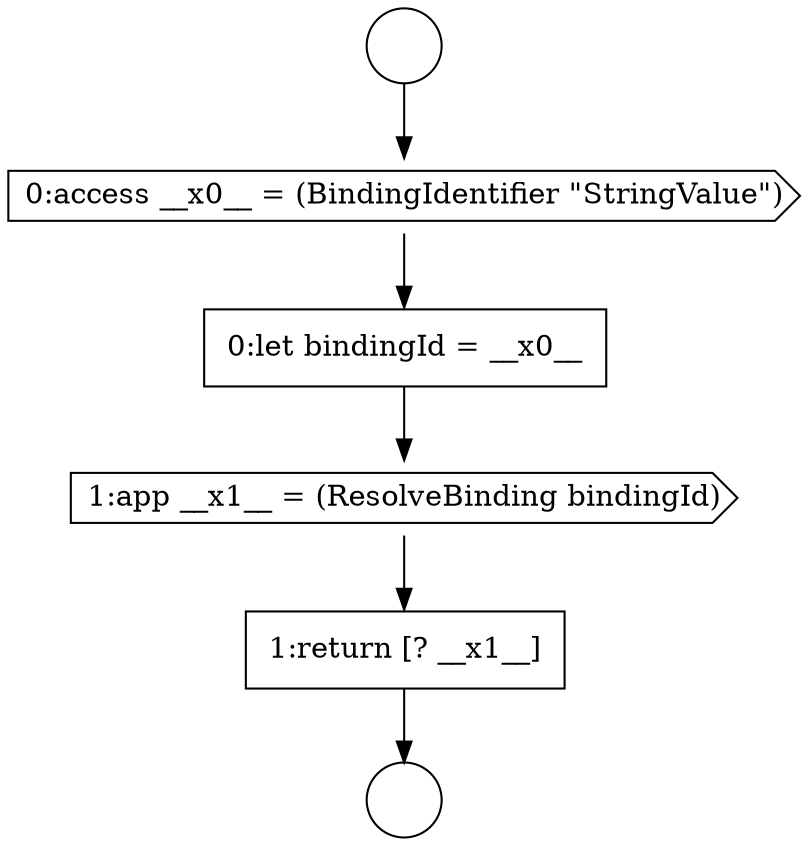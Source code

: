 digraph {
  node6740 [shape=cds, label=<<font color="black">0:access __x0__ = (BindingIdentifier &quot;StringValue&quot;)</font>> color="black" fillcolor="white" style=filled]
  node6741 [shape=none, margin=0, label=<<font color="black">
    <table border="0" cellborder="1" cellspacing="0" cellpadding="10">
      <tr><td align="left">0:let bindingId = __x0__</td></tr>
    </table>
  </font>> color="black" fillcolor="white" style=filled]
  node6742 [shape=cds, label=<<font color="black">1:app __x1__ = (ResolveBinding bindingId)</font>> color="black" fillcolor="white" style=filled]
  node6738 [shape=circle label=" " color="black" fillcolor="white" style=filled]
  node6743 [shape=none, margin=0, label=<<font color="black">
    <table border="0" cellborder="1" cellspacing="0" cellpadding="10">
      <tr><td align="left">1:return [? __x1__]</td></tr>
    </table>
  </font>> color="black" fillcolor="white" style=filled]
  node6739 [shape=circle label=" " color="black" fillcolor="white" style=filled]
  node6738 -> node6740 [ color="black"]
  node6741 -> node6742 [ color="black"]
  node6740 -> node6741 [ color="black"]
  node6742 -> node6743 [ color="black"]
  node6743 -> node6739 [ color="black"]
}
